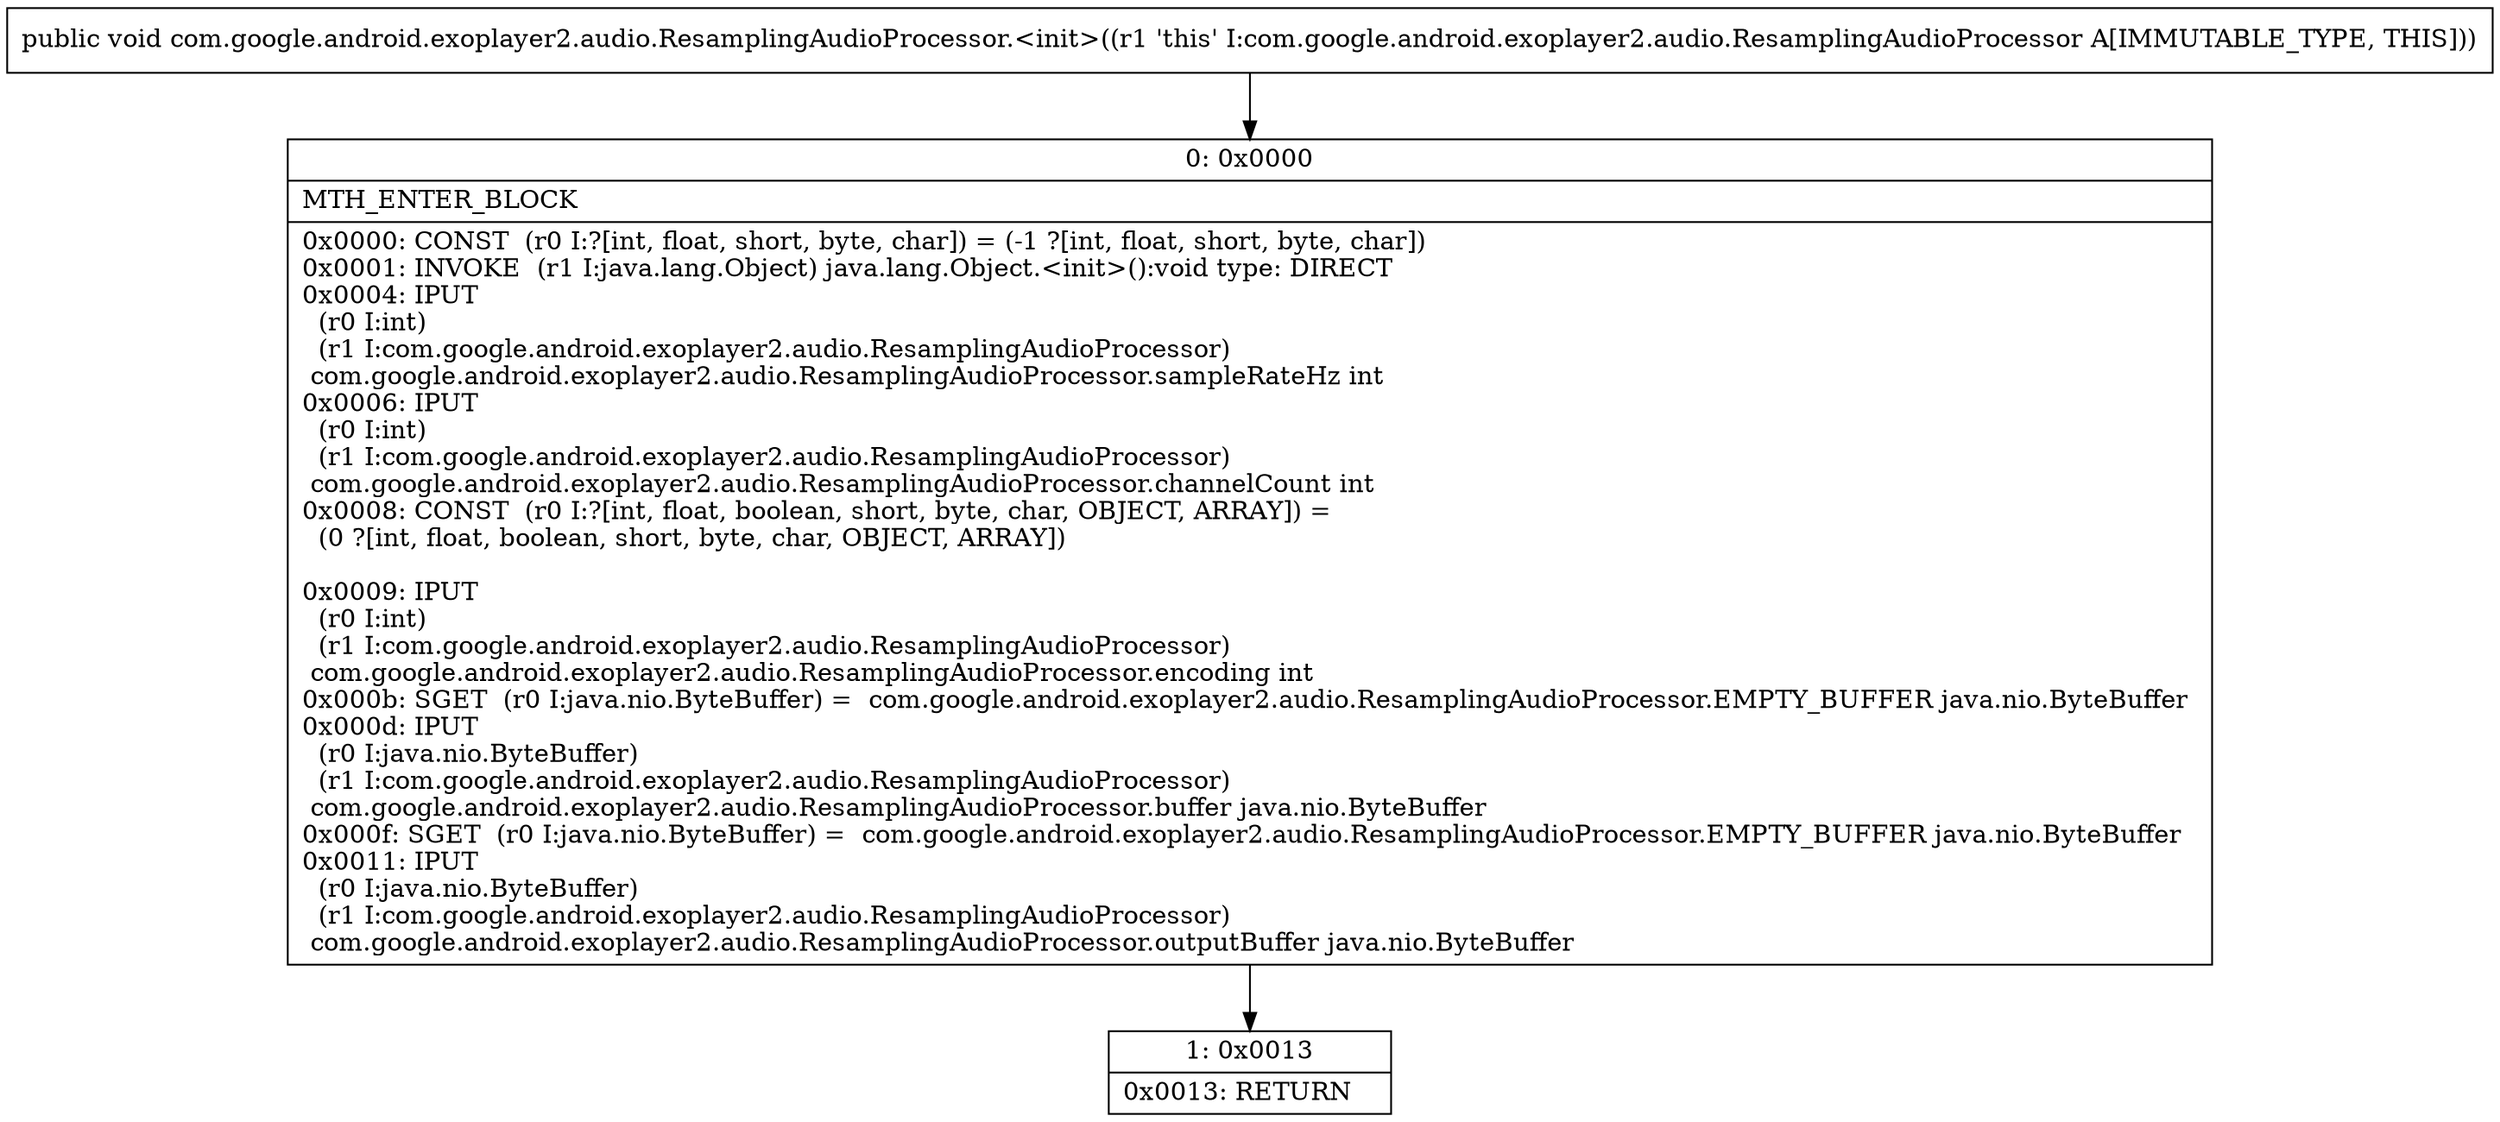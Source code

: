 digraph "CFG forcom.google.android.exoplayer2.audio.ResamplingAudioProcessor.\<init\>()V" {
Node_0 [shape=record,label="{0\:\ 0x0000|MTH_ENTER_BLOCK\l|0x0000: CONST  (r0 I:?[int, float, short, byte, char]) = (\-1 ?[int, float, short, byte, char]) \l0x0001: INVOKE  (r1 I:java.lang.Object) java.lang.Object.\<init\>():void type: DIRECT \l0x0004: IPUT  \l  (r0 I:int)\l  (r1 I:com.google.android.exoplayer2.audio.ResamplingAudioProcessor)\l com.google.android.exoplayer2.audio.ResamplingAudioProcessor.sampleRateHz int \l0x0006: IPUT  \l  (r0 I:int)\l  (r1 I:com.google.android.exoplayer2.audio.ResamplingAudioProcessor)\l com.google.android.exoplayer2.audio.ResamplingAudioProcessor.channelCount int \l0x0008: CONST  (r0 I:?[int, float, boolean, short, byte, char, OBJECT, ARRAY]) = \l  (0 ?[int, float, boolean, short, byte, char, OBJECT, ARRAY])\l \l0x0009: IPUT  \l  (r0 I:int)\l  (r1 I:com.google.android.exoplayer2.audio.ResamplingAudioProcessor)\l com.google.android.exoplayer2.audio.ResamplingAudioProcessor.encoding int \l0x000b: SGET  (r0 I:java.nio.ByteBuffer) =  com.google.android.exoplayer2.audio.ResamplingAudioProcessor.EMPTY_BUFFER java.nio.ByteBuffer \l0x000d: IPUT  \l  (r0 I:java.nio.ByteBuffer)\l  (r1 I:com.google.android.exoplayer2.audio.ResamplingAudioProcessor)\l com.google.android.exoplayer2.audio.ResamplingAudioProcessor.buffer java.nio.ByteBuffer \l0x000f: SGET  (r0 I:java.nio.ByteBuffer) =  com.google.android.exoplayer2.audio.ResamplingAudioProcessor.EMPTY_BUFFER java.nio.ByteBuffer \l0x0011: IPUT  \l  (r0 I:java.nio.ByteBuffer)\l  (r1 I:com.google.android.exoplayer2.audio.ResamplingAudioProcessor)\l com.google.android.exoplayer2.audio.ResamplingAudioProcessor.outputBuffer java.nio.ByteBuffer \l}"];
Node_1 [shape=record,label="{1\:\ 0x0013|0x0013: RETURN   \l}"];
MethodNode[shape=record,label="{public void com.google.android.exoplayer2.audio.ResamplingAudioProcessor.\<init\>((r1 'this' I:com.google.android.exoplayer2.audio.ResamplingAudioProcessor A[IMMUTABLE_TYPE, THIS])) }"];
MethodNode -> Node_0;
Node_0 -> Node_1;
}

